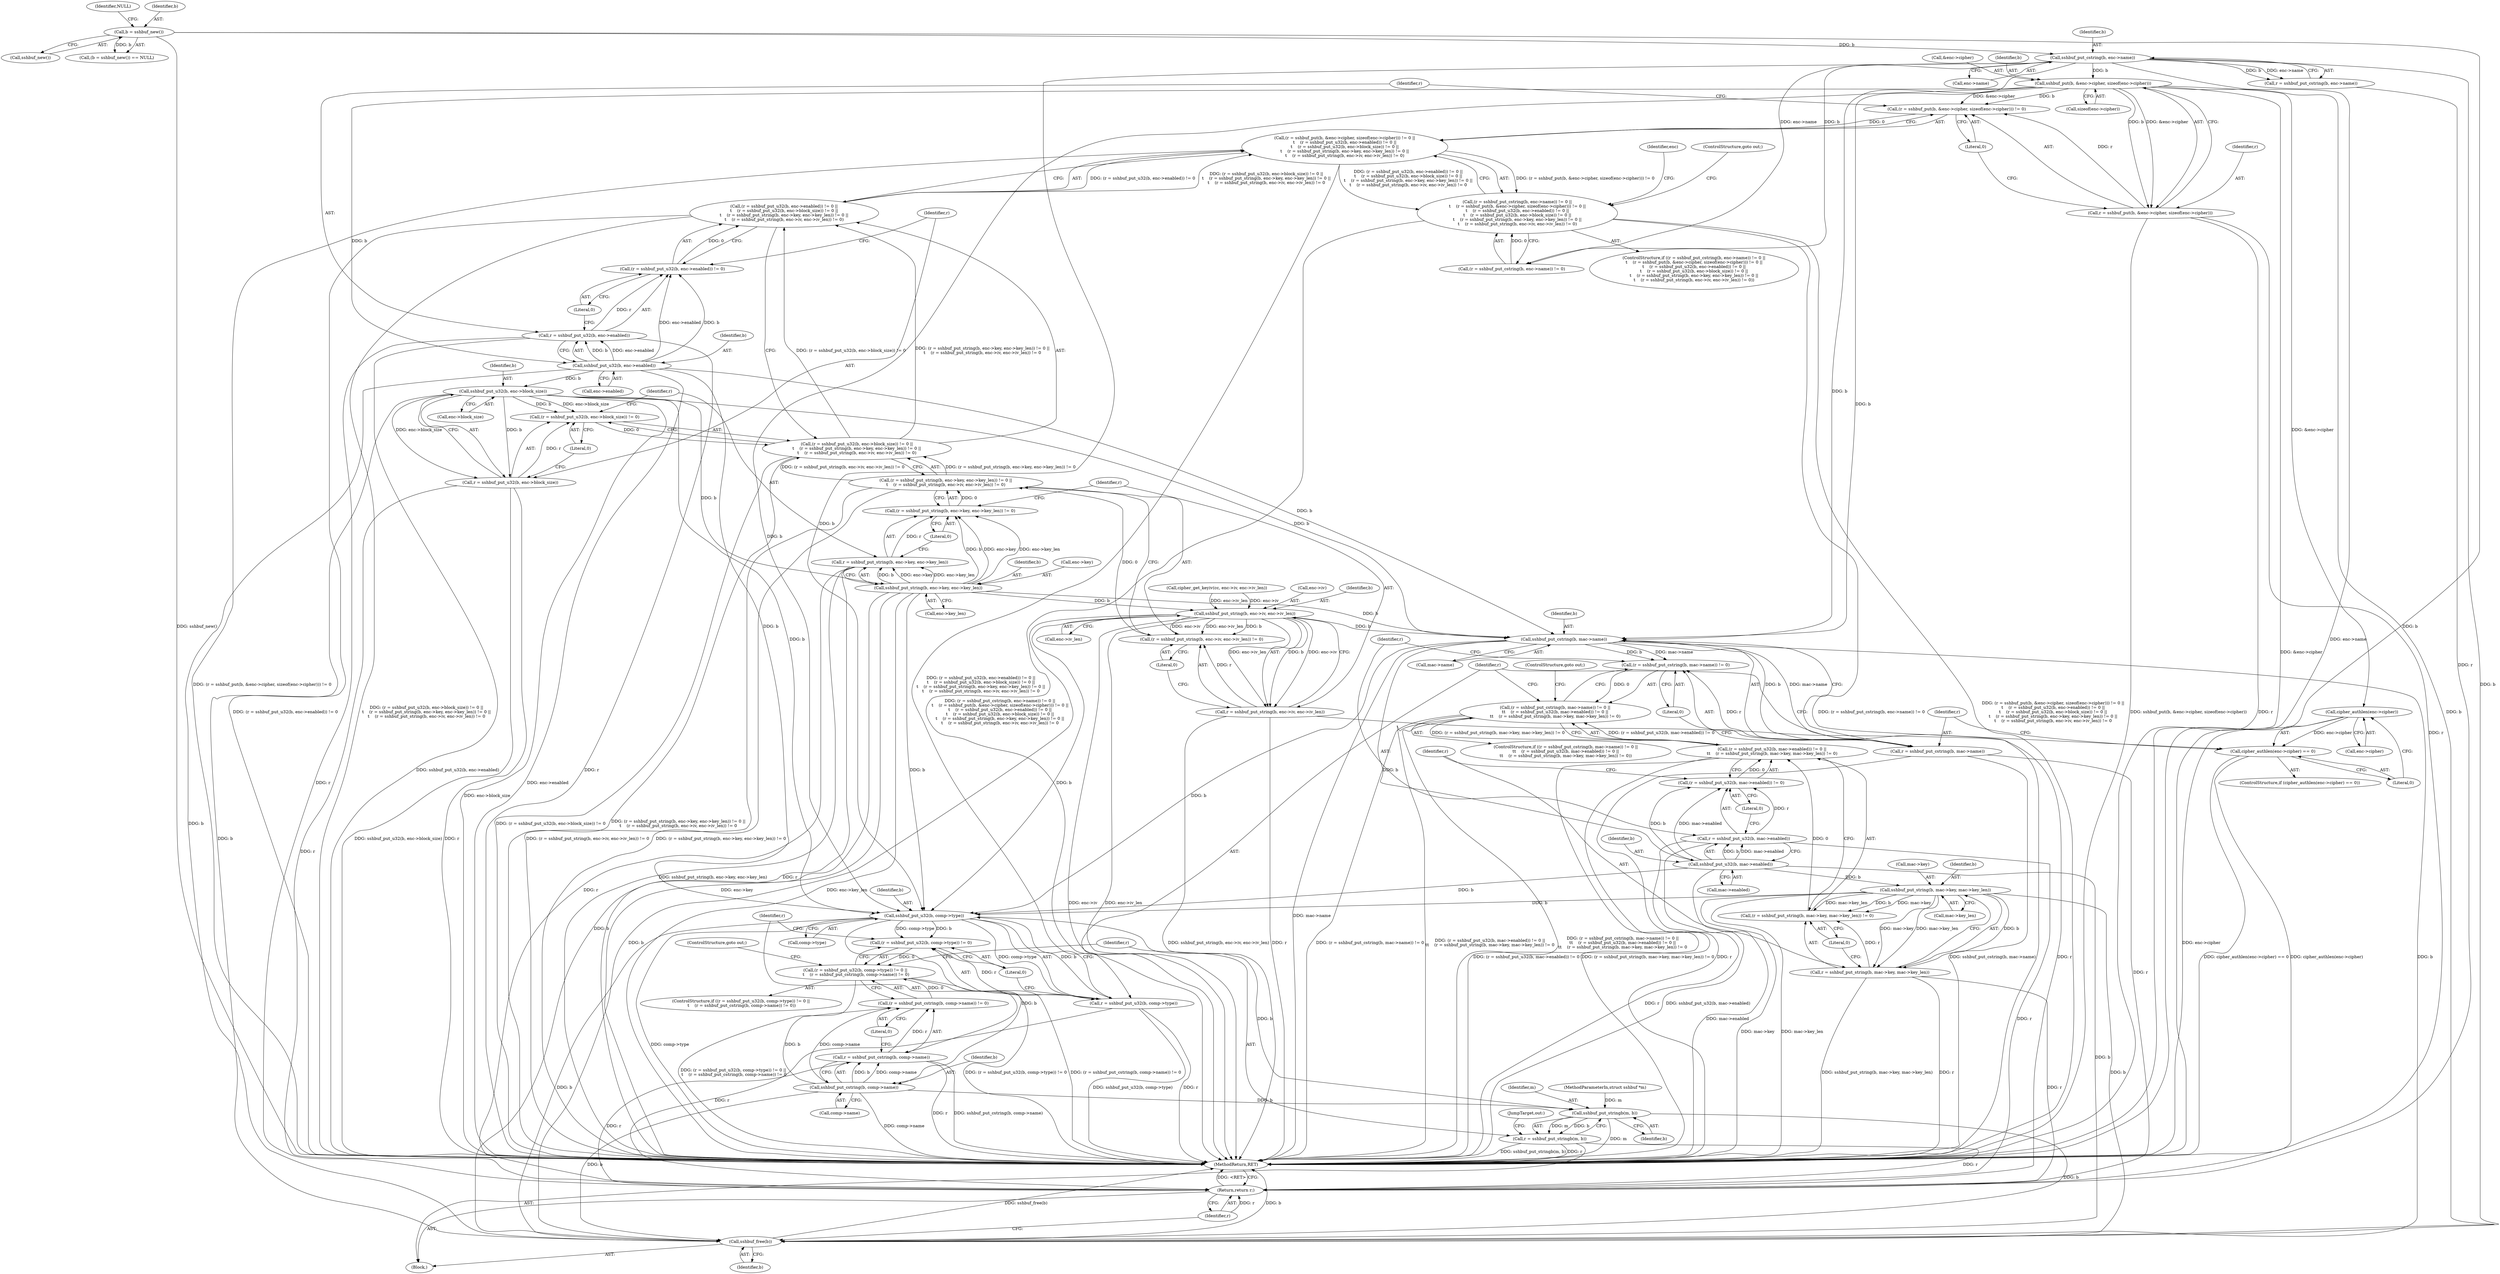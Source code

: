 digraph "0_src_3095060f479b86288e31c79ecbc5131a66bcd2f9_3@pointer" {
"1000199" [label="(Call,sshbuf_put(b, &enc->cipher, sizeof(enc->cipher)))"];
"1000189" [label="(Call,sshbuf_put_cstring(b, enc->name))"];
"1000178" [label="(Call,b = sshbuf_new())"];
"1000196" [label="(Call,(r = sshbuf_put(b, &enc->cipher, sizeof(enc->cipher))) != 0)"];
"1000195" [label="(Call,(r = sshbuf_put(b, &enc->cipher, sizeof(enc->cipher))) != 0 ||\n\t    (r = sshbuf_put_u32(b, enc->enabled)) != 0 ||\n\t    (r = sshbuf_put_u32(b, enc->block_size)) != 0 ||\n\t    (r = sshbuf_put_string(b, enc->key, enc->key_len)) != 0 ||\n\t    (r = sshbuf_put_string(b, enc->iv, enc->iv_len)) != 0)"];
"1000185" [label="(Call,(r = sshbuf_put_cstring(b, enc->name)) != 0 ||\n\t    (r = sshbuf_put(b, &enc->cipher, sizeof(enc->cipher))) != 0 ||\n\t    (r = sshbuf_put_u32(b, enc->enabled)) != 0 ||\n\t    (r = sshbuf_put_u32(b, enc->block_size)) != 0 ||\n\t    (r = sshbuf_put_string(b, enc->key, enc->key_len)) != 0 ||\n\t    (r = sshbuf_put_string(b, enc->iv, enc->iv_len)) != 0)"];
"1000197" [label="(Call,r = sshbuf_put(b, &enc->cipher, sizeof(enc->cipher)))"];
"1000327" [label="(Return,return r;)"];
"1000214" [label="(Call,sshbuf_put_u32(b, enc->enabled))"];
"1000211" [label="(Call,(r = sshbuf_put_u32(b, enc->enabled)) != 0)"];
"1000210" [label="(Call,(r = sshbuf_put_u32(b, enc->enabled)) != 0 ||\n\t    (r = sshbuf_put_u32(b, enc->block_size)) != 0 ||\n\t    (r = sshbuf_put_string(b, enc->key, enc->key_len)) != 0 ||\n\t    (r = sshbuf_put_string(b, enc->iv, enc->iv_len)) != 0)"];
"1000212" [label="(Call,r = sshbuf_put_u32(b, enc->enabled))"];
"1000224" [label="(Call,sshbuf_put_u32(b, enc->block_size))"];
"1000221" [label="(Call,(r = sshbuf_put_u32(b, enc->block_size)) != 0)"];
"1000220" [label="(Call,(r = sshbuf_put_u32(b, enc->block_size)) != 0 ||\n\t    (r = sshbuf_put_string(b, enc->key, enc->key_len)) != 0 ||\n\t    (r = sshbuf_put_string(b, enc->iv, enc->iv_len)) != 0)"];
"1000222" [label="(Call,r = sshbuf_put_u32(b, enc->block_size))"];
"1000234" [label="(Call,sshbuf_put_string(b, enc->key, enc->key_len))"];
"1000231" [label="(Call,(r = sshbuf_put_string(b, enc->key, enc->key_len)) != 0)"];
"1000230" [label="(Call,(r = sshbuf_put_string(b, enc->key, enc->key_len)) != 0 ||\n\t    (r = sshbuf_put_string(b, enc->iv, enc->iv_len)) != 0)"];
"1000232" [label="(Call,r = sshbuf_put_string(b, enc->key, enc->key_len))"];
"1000246" [label="(Call,sshbuf_put_string(b, enc->iv, enc->iv_len))"];
"1000243" [label="(Call,(r = sshbuf_put_string(b, enc->iv, enc->iv_len)) != 0)"];
"1000244" [label="(Call,r = sshbuf_put_string(b, enc->iv, enc->iv_len))"];
"1000269" [label="(Call,sshbuf_put_cstring(b, mac->name))"];
"1000266" [label="(Call,(r = sshbuf_put_cstring(b, mac->name)) != 0)"];
"1000265" [label="(Call,(r = sshbuf_put_cstring(b, mac->name)) != 0 ||\n\t\t    (r = sshbuf_put_u32(b, mac->enabled)) != 0 ||\n\t\t    (r = sshbuf_put_string(b, mac->key, mac->key_len)) != 0)"];
"1000267" [label="(Call,r = sshbuf_put_cstring(b, mac->name))"];
"1000279" [label="(Call,sshbuf_put_u32(b, mac->enabled))"];
"1000276" [label="(Call,(r = sshbuf_put_u32(b, mac->enabled)) != 0)"];
"1000275" [label="(Call,(r = sshbuf_put_u32(b, mac->enabled)) != 0 ||\n\t\t    (r = sshbuf_put_string(b, mac->key, mac->key_len)) != 0)"];
"1000277" [label="(Call,r = sshbuf_put_u32(b, mac->enabled))"];
"1000288" [label="(Call,sshbuf_put_string(b, mac->key, mac->key_len))"];
"1000285" [label="(Call,(r = sshbuf_put_string(b, mac->key, mac->key_len)) != 0)"];
"1000286" [label="(Call,r = sshbuf_put_string(b, mac->key, mac->key_len))"];
"1000303" [label="(Call,sshbuf_put_u32(b, comp->type))"];
"1000300" [label="(Call,(r = sshbuf_put_u32(b, comp->type)) != 0)"];
"1000299" [label="(Call,(r = sshbuf_put_u32(b, comp->type)) != 0 ||\n \t    (r = sshbuf_put_cstring(b, comp->name)) != 0)"];
"1000301" [label="(Call,r = sshbuf_put_u32(b, comp->type))"];
"1000312" [label="(Call,sshbuf_put_cstring(b, comp->name))"];
"1000309" [label="(Call,(r = sshbuf_put_cstring(b, comp->name)) != 0)"];
"1000310" [label="(Call,r = sshbuf_put_cstring(b, comp->name))"];
"1000321" [label="(Call,sshbuf_put_stringb(m, b))"];
"1000319" [label="(Call,r = sshbuf_put_stringb(m, b))"];
"1000325" [label="(Call,sshbuf_free(b))"];
"1000258" [label="(Call,cipher_authlen(enc->cipher))"];
"1000257" [label="(Call,cipher_authlen(enc->cipher) == 0)"];
"1000288" [label="(Call,sshbuf_put_string(b, mac->key, mac->key_len))"];
"1000231" [label="(Call,(r = sshbuf_put_string(b, enc->key, enc->key_len)) != 0)"];
"1000200" [label="(Identifier,b)"];
"1000180" [label="(Call,sshbuf_new())"];
"1000242" [label="(Literal,0)"];
"1000226" [label="(Call,enc->block_size)"];
"1000232" [label="(Call,r = sshbuf_put_string(b, enc->key, enc->key_len))"];
"1000322" [label="(Identifier,m)"];
"1000327" [label="(Return,return r;)"];
"1000177" [label="(Call,(b = sshbuf_new()) == NULL)"];
"1000191" [label="(Call,enc->name)"];
"1000262" [label="(Literal,0)"];
"1000319" [label="(Call,r = sshbuf_put_stringb(m, b))"];
"1000257" [label="(Call,cipher_authlen(enc->cipher) == 0)"];
"1000243" [label="(Call,(r = sshbuf_put_string(b, enc->iv, enc->iv_len)) != 0)"];
"1000290" [label="(Call,mac->key)"];
"1000298" [label="(ControlStructure,if ((r = sshbuf_put_u32(b, comp->type)) != 0 ||\n \t    (r = sshbuf_put_cstring(b, comp->name)) != 0))"];
"1000265" [label="(Call,(r = sshbuf_put_cstring(b, mac->name)) != 0 ||\n\t\t    (r = sshbuf_put_u32(b, mac->enabled)) != 0 ||\n\t\t    (r = sshbuf_put_string(b, mac->key, mac->key_len)) != 0)"];
"1000224" [label="(Call,sshbuf_put_u32(b, enc->block_size))"];
"1000270" [label="(Identifier,b)"];
"1000269" [label="(Call,sshbuf_put_cstring(b, mac->name))"];
"1000215" [label="(Identifier,b)"];
"1000318" [label="(ControlStructure,goto out;)"];
"1000219" [label="(Literal,0)"];
"1000326" [label="(Identifier,b)"];
"1000247" [label="(Identifier,b)"];
"1000325" [label="(Call,sshbuf_free(b))"];
"1000220" [label="(Call,(r = sshbuf_put_u32(b, enc->block_size)) != 0 ||\n\t    (r = sshbuf_put_string(b, enc->key, enc->key_len)) != 0 ||\n\t    (r = sshbuf_put_string(b, enc->iv, enc->iv_len)) != 0)"];
"1000324" [label="(JumpTarget,out:)"];
"1000285" [label="(Call,(r = sshbuf_put_string(b, mac->key, mac->key_len)) != 0)"];
"1000212" [label="(Call,r = sshbuf_put_u32(b, enc->enabled))"];
"1000284" [label="(Literal,0)"];
"1000302" [label="(Identifier,r)"];
"1000195" [label="(Call,(r = sshbuf_put(b, &enc->cipher, sizeof(enc->cipher))) != 0 ||\n\t    (r = sshbuf_put_u32(b, enc->enabled)) != 0 ||\n\t    (r = sshbuf_put_u32(b, enc->block_size)) != 0 ||\n\t    (r = sshbuf_put_string(b, enc->key, enc->key_len)) != 0 ||\n\t    (r = sshbuf_put_string(b, enc->iv, enc->iv_len)) != 0)"];
"1000274" [label="(Literal,0)"];
"1000216" [label="(Call,enc->enabled)"];
"1000299" [label="(Call,(r = sshbuf_put_u32(b, comp->type)) != 0 ||\n \t    (r = sshbuf_put_cstring(b, comp->name)) != 0)"];
"1000309" [label="(Call,(r = sshbuf_put_cstring(b, comp->name)) != 0)"];
"1000279" [label="(Call,sshbuf_put_u32(b, mac->enabled))"];
"1000222" [label="(Call,r = sshbuf_put_u32(b, enc->block_size))"];
"1000213" [label="(Identifier,r)"];
"1000185" [label="(Call,(r = sshbuf_put_cstring(b, enc->name)) != 0 ||\n\t    (r = sshbuf_put(b, &enc->cipher, sizeof(enc->cipher))) != 0 ||\n\t    (r = sshbuf_put_u32(b, enc->enabled)) != 0 ||\n\t    (r = sshbuf_put_u32(b, enc->block_size)) != 0 ||\n\t    (r = sshbuf_put_string(b, enc->key, enc->key_len)) != 0 ||\n\t    (r = sshbuf_put_string(b, enc->iv, enc->iv_len)) != 0)"];
"1000245" [label="(Identifier,r)"];
"1000181" [label="(Identifier,NULL)"];
"1000246" [label="(Call,sshbuf_put_string(b, enc->iv, enc->iv_len))"];
"1000255" [label="(ControlStructure,goto out;)"];
"1000201" [label="(Call,&enc->cipher)"];
"1000187" [label="(Call,r = sshbuf_put_cstring(b, enc->name))"];
"1000233" [label="(Identifier,r)"];
"1000244" [label="(Call,r = sshbuf_put_string(b, enc->iv, enc->iv_len))"];
"1000308" [label="(Literal,0)"];
"1000276" [label="(Call,(r = sshbuf_put_u32(b, mac->enabled)) != 0)"];
"1000190" [label="(Identifier,b)"];
"1000209" [label="(Literal,0)"];
"1000320" [label="(Identifier,r)"];
"1000301" [label="(Call,r = sshbuf_put_u32(b, comp->type))"];
"1000210" [label="(Call,(r = sshbuf_put_u32(b, enc->enabled)) != 0 ||\n\t    (r = sshbuf_put_u32(b, enc->block_size)) != 0 ||\n\t    (r = sshbuf_put_string(b, enc->key, enc->key_len)) != 0 ||\n\t    (r = sshbuf_put_string(b, enc->iv, enc->iv_len)) != 0)"];
"1000102" [label="(MethodParameterIn,struct sshbuf *m)"];
"1000184" [label="(ControlStructure,if ((r = sshbuf_put_cstring(b, enc->name)) != 0 ||\n\t    (r = sshbuf_put(b, &enc->cipher, sizeof(enc->cipher))) != 0 ||\n\t    (r = sshbuf_put_u32(b, enc->enabled)) != 0 ||\n\t    (r = sshbuf_put_u32(b, enc->block_size)) != 0 ||\n\t    (r = sshbuf_put_string(b, enc->key, enc->key_len)) != 0 ||\n\t    (r = sshbuf_put_string(b, enc->iv, enc->iv_len)) != 0))"];
"1000225" [label="(Identifier,b)"];
"1000223" [label="(Identifier,r)"];
"1000304" [label="(Identifier,b)"];
"1000266" [label="(Call,(r = sshbuf_put_cstring(b, mac->name)) != 0)"];
"1000211" [label="(Call,(r = sshbuf_put_u32(b, enc->enabled)) != 0)"];
"1000264" [label="(ControlStructure,if ((r = sshbuf_put_cstring(b, mac->name)) != 0 ||\n\t\t    (r = sshbuf_put_u32(b, mac->enabled)) != 0 ||\n\t\t    (r = sshbuf_put_string(b, mac->key, mac->key_len)) != 0))"];
"1000281" [label="(Call,mac->enabled)"];
"1000329" [label="(MethodReturn,RET)"];
"1000105" [label="(Block,)"];
"1000278" [label="(Identifier,r)"];
"1000259" [label="(Call,enc->cipher)"];
"1000286" [label="(Call,r = sshbuf_put_string(b, mac->key, mac->key_len))"];
"1000198" [label="(Identifier,r)"];
"1000311" [label="(Identifier,r)"];
"1000214" [label="(Call,sshbuf_put_u32(b, enc->enabled))"];
"1000258" [label="(Call,cipher_authlen(enc->cipher))"];
"1000178" [label="(Call,b = sshbuf_new())"];
"1000239" [label="(Call,enc->key_len)"];
"1000186" [label="(Call,(r = sshbuf_put_cstring(b, enc->name)) != 0)"];
"1000305" [label="(Call,comp->type)"];
"1000236" [label="(Call,enc->key)"];
"1000296" [label="(Literal,0)"];
"1000260" [label="(Identifier,enc)"];
"1000197" [label="(Call,r = sshbuf_put(b, &enc->cipher, sizeof(enc->cipher)))"];
"1000199" [label="(Call,sshbuf_put(b, &enc->cipher, sizeof(enc->cipher)))"];
"1000297" [label="(ControlStructure,goto out;)"];
"1000267" [label="(Call,r = sshbuf_put_cstring(b, mac->name))"];
"1000277" [label="(Call,r = sshbuf_put_u32(b, mac->enabled))"];
"1000323" [label="(Identifier,b)"];
"1000230" [label="(Call,(r = sshbuf_put_string(b, enc->key, enc->key_len)) != 0 ||\n\t    (r = sshbuf_put_string(b, enc->iv, enc->iv_len)) != 0)"];
"1000234" [label="(Call,sshbuf_put_string(b, enc->key, enc->key_len))"];
"1000303" [label="(Call,sshbuf_put_u32(b, comp->type))"];
"1000165" [label="(Call,cipher_get_keyiv(cc, enc->iv, enc->iv_len))"];
"1000312" [label="(Call,sshbuf_put_cstring(b, comp->name))"];
"1000317" [label="(Literal,0)"];
"1000205" [label="(Call,sizeof(enc->cipher))"];
"1000271" [label="(Call,mac->name)"];
"1000179" [label="(Identifier,b)"];
"1000229" [label="(Literal,0)"];
"1000235" [label="(Identifier,b)"];
"1000256" [label="(ControlStructure,if (cipher_authlen(enc->cipher) == 0))"];
"1000280" [label="(Identifier,b)"];
"1000189" [label="(Call,sshbuf_put_cstring(b, enc->name))"];
"1000254" [label="(Literal,0)"];
"1000221" [label="(Call,(r = sshbuf_put_u32(b, enc->block_size)) != 0)"];
"1000313" [label="(Identifier,b)"];
"1000287" [label="(Identifier,r)"];
"1000196" [label="(Call,(r = sshbuf_put(b, &enc->cipher, sizeof(enc->cipher))) != 0)"];
"1000289" [label="(Identifier,b)"];
"1000300" [label="(Call,(r = sshbuf_put_u32(b, comp->type)) != 0)"];
"1000248" [label="(Call,enc->iv)"];
"1000293" [label="(Call,mac->key_len)"];
"1000268" [label="(Identifier,r)"];
"1000275" [label="(Call,(r = sshbuf_put_u32(b, mac->enabled)) != 0 ||\n\t\t    (r = sshbuf_put_string(b, mac->key, mac->key_len)) != 0)"];
"1000251" [label="(Call,enc->iv_len)"];
"1000328" [label="(Identifier,r)"];
"1000314" [label="(Call,comp->name)"];
"1000310" [label="(Call,r = sshbuf_put_cstring(b, comp->name))"];
"1000321" [label="(Call,sshbuf_put_stringb(m, b))"];
"1000199" -> "1000197"  [label="AST: "];
"1000199" -> "1000205"  [label="CFG: "];
"1000200" -> "1000199"  [label="AST: "];
"1000201" -> "1000199"  [label="AST: "];
"1000205" -> "1000199"  [label="AST: "];
"1000197" -> "1000199"  [label="CFG: "];
"1000199" -> "1000329"  [label="DDG: &enc->cipher"];
"1000199" -> "1000196"  [label="DDG: b"];
"1000199" -> "1000196"  [label="DDG: &enc->cipher"];
"1000199" -> "1000197"  [label="DDG: b"];
"1000199" -> "1000197"  [label="DDG: &enc->cipher"];
"1000189" -> "1000199"  [label="DDG: b"];
"1000199" -> "1000214"  [label="DDG: b"];
"1000199" -> "1000258"  [label="DDG: &enc->cipher"];
"1000199" -> "1000269"  [label="DDG: b"];
"1000199" -> "1000303"  [label="DDG: b"];
"1000199" -> "1000325"  [label="DDG: b"];
"1000189" -> "1000187"  [label="AST: "];
"1000189" -> "1000191"  [label="CFG: "];
"1000190" -> "1000189"  [label="AST: "];
"1000191" -> "1000189"  [label="AST: "];
"1000187" -> "1000189"  [label="CFG: "];
"1000189" -> "1000329"  [label="DDG: enc->name"];
"1000189" -> "1000186"  [label="DDG: b"];
"1000189" -> "1000186"  [label="DDG: enc->name"];
"1000189" -> "1000187"  [label="DDG: b"];
"1000189" -> "1000187"  [label="DDG: enc->name"];
"1000178" -> "1000189"  [label="DDG: b"];
"1000189" -> "1000269"  [label="DDG: b"];
"1000189" -> "1000303"  [label="DDG: b"];
"1000189" -> "1000325"  [label="DDG: b"];
"1000178" -> "1000177"  [label="AST: "];
"1000178" -> "1000180"  [label="CFG: "];
"1000179" -> "1000178"  [label="AST: "];
"1000180" -> "1000178"  [label="AST: "];
"1000181" -> "1000178"  [label="CFG: "];
"1000178" -> "1000329"  [label="DDG: b"];
"1000178" -> "1000329"  [label="DDG: sshbuf_new()"];
"1000178" -> "1000177"  [label="DDG: b"];
"1000196" -> "1000195"  [label="AST: "];
"1000196" -> "1000209"  [label="CFG: "];
"1000197" -> "1000196"  [label="AST: "];
"1000209" -> "1000196"  [label="AST: "];
"1000213" -> "1000196"  [label="CFG: "];
"1000195" -> "1000196"  [label="CFG: "];
"1000196" -> "1000195"  [label="DDG: 0"];
"1000197" -> "1000196"  [label="DDG: r"];
"1000195" -> "1000185"  [label="AST: "];
"1000195" -> "1000210"  [label="CFG: "];
"1000210" -> "1000195"  [label="AST: "];
"1000185" -> "1000195"  [label="CFG: "];
"1000195" -> "1000329"  [label="DDG: (r = sshbuf_put_u32(b, enc->enabled)) != 0 ||\n\t    (r = sshbuf_put_u32(b, enc->block_size)) != 0 ||\n\t    (r = sshbuf_put_string(b, enc->key, enc->key_len)) != 0 ||\n\t    (r = sshbuf_put_string(b, enc->iv, enc->iv_len)) != 0"];
"1000195" -> "1000329"  [label="DDG: (r = sshbuf_put(b, &enc->cipher, sizeof(enc->cipher))) != 0"];
"1000195" -> "1000185"  [label="DDG: (r = sshbuf_put(b, &enc->cipher, sizeof(enc->cipher))) != 0"];
"1000195" -> "1000185"  [label="DDG: (r = sshbuf_put_u32(b, enc->enabled)) != 0 ||\n\t    (r = sshbuf_put_u32(b, enc->block_size)) != 0 ||\n\t    (r = sshbuf_put_string(b, enc->key, enc->key_len)) != 0 ||\n\t    (r = sshbuf_put_string(b, enc->iv, enc->iv_len)) != 0"];
"1000210" -> "1000195"  [label="DDG: (r = sshbuf_put_u32(b, enc->enabled)) != 0"];
"1000210" -> "1000195"  [label="DDG: (r = sshbuf_put_u32(b, enc->block_size)) != 0 ||\n\t    (r = sshbuf_put_string(b, enc->key, enc->key_len)) != 0 ||\n\t    (r = sshbuf_put_string(b, enc->iv, enc->iv_len)) != 0"];
"1000185" -> "1000184"  [label="AST: "];
"1000185" -> "1000186"  [label="CFG: "];
"1000186" -> "1000185"  [label="AST: "];
"1000255" -> "1000185"  [label="CFG: "];
"1000260" -> "1000185"  [label="CFG: "];
"1000185" -> "1000329"  [label="DDG: (r = sshbuf_put_cstring(b, enc->name)) != 0 ||\n\t    (r = sshbuf_put(b, &enc->cipher, sizeof(enc->cipher))) != 0 ||\n\t    (r = sshbuf_put_u32(b, enc->enabled)) != 0 ||\n\t    (r = sshbuf_put_u32(b, enc->block_size)) != 0 ||\n\t    (r = sshbuf_put_string(b, enc->key, enc->key_len)) != 0 ||\n\t    (r = sshbuf_put_string(b, enc->iv, enc->iv_len)) != 0"];
"1000185" -> "1000329"  [label="DDG: (r = sshbuf_put_cstring(b, enc->name)) != 0"];
"1000185" -> "1000329"  [label="DDG: (r = sshbuf_put(b, &enc->cipher, sizeof(enc->cipher))) != 0 ||\n\t    (r = sshbuf_put_u32(b, enc->enabled)) != 0 ||\n\t    (r = sshbuf_put_u32(b, enc->block_size)) != 0 ||\n\t    (r = sshbuf_put_string(b, enc->key, enc->key_len)) != 0 ||\n\t    (r = sshbuf_put_string(b, enc->iv, enc->iv_len)) != 0"];
"1000186" -> "1000185"  [label="DDG: 0"];
"1000198" -> "1000197"  [label="AST: "];
"1000209" -> "1000197"  [label="CFG: "];
"1000197" -> "1000329"  [label="DDG: sshbuf_put(b, &enc->cipher, sizeof(enc->cipher))"];
"1000197" -> "1000329"  [label="DDG: r"];
"1000197" -> "1000327"  [label="DDG: r"];
"1000327" -> "1000105"  [label="AST: "];
"1000327" -> "1000328"  [label="CFG: "];
"1000328" -> "1000327"  [label="AST: "];
"1000329" -> "1000327"  [label="CFG: "];
"1000327" -> "1000329"  [label="DDG: <RET>"];
"1000328" -> "1000327"  [label="DDG: r"];
"1000187" -> "1000327"  [label="DDG: r"];
"1000222" -> "1000327"  [label="DDG: r"];
"1000232" -> "1000327"  [label="DDG: r"];
"1000286" -> "1000327"  [label="DDG: r"];
"1000310" -> "1000327"  [label="DDG: r"];
"1000267" -> "1000327"  [label="DDG: r"];
"1000212" -> "1000327"  [label="DDG: r"];
"1000301" -> "1000327"  [label="DDG: r"];
"1000277" -> "1000327"  [label="DDG: r"];
"1000319" -> "1000327"  [label="DDG: r"];
"1000244" -> "1000327"  [label="DDG: r"];
"1000214" -> "1000212"  [label="AST: "];
"1000214" -> "1000216"  [label="CFG: "];
"1000215" -> "1000214"  [label="AST: "];
"1000216" -> "1000214"  [label="AST: "];
"1000212" -> "1000214"  [label="CFG: "];
"1000214" -> "1000329"  [label="DDG: enc->enabled"];
"1000214" -> "1000211"  [label="DDG: b"];
"1000214" -> "1000211"  [label="DDG: enc->enabled"];
"1000214" -> "1000212"  [label="DDG: b"];
"1000214" -> "1000212"  [label="DDG: enc->enabled"];
"1000214" -> "1000224"  [label="DDG: b"];
"1000214" -> "1000269"  [label="DDG: b"];
"1000214" -> "1000303"  [label="DDG: b"];
"1000214" -> "1000325"  [label="DDG: b"];
"1000211" -> "1000210"  [label="AST: "];
"1000211" -> "1000219"  [label="CFG: "];
"1000212" -> "1000211"  [label="AST: "];
"1000219" -> "1000211"  [label="AST: "];
"1000223" -> "1000211"  [label="CFG: "];
"1000210" -> "1000211"  [label="CFG: "];
"1000211" -> "1000210"  [label="DDG: 0"];
"1000212" -> "1000211"  [label="DDG: r"];
"1000210" -> "1000220"  [label="CFG: "];
"1000220" -> "1000210"  [label="AST: "];
"1000210" -> "1000329"  [label="DDG: (r = sshbuf_put_u32(b, enc->enabled)) != 0"];
"1000210" -> "1000329"  [label="DDG: (r = sshbuf_put_u32(b, enc->block_size)) != 0 ||\n\t    (r = sshbuf_put_string(b, enc->key, enc->key_len)) != 0 ||\n\t    (r = sshbuf_put_string(b, enc->iv, enc->iv_len)) != 0"];
"1000220" -> "1000210"  [label="DDG: (r = sshbuf_put_u32(b, enc->block_size)) != 0"];
"1000220" -> "1000210"  [label="DDG: (r = sshbuf_put_string(b, enc->key, enc->key_len)) != 0 ||\n\t    (r = sshbuf_put_string(b, enc->iv, enc->iv_len)) != 0"];
"1000213" -> "1000212"  [label="AST: "];
"1000219" -> "1000212"  [label="CFG: "];
"1000212" -> "1000329"  [label="DDG: sshbuf_put_u32(b, enc->enabled)"];
"1000212" -> "1000329"  [label="DDG: r"];
"1000224" -> "1000222"  [label="AST: "];
"1000224" -> "1000226"  [label="CFG: "];
"1000225" -> "1000224"  [label="AST: "];
"1000226" -> "1000224"  [label="AST: "];
"1000222" -> "1000224"  [label="CFG: "];
"1000224" -> "1000329"  [label="DDG: enc->block_size"];
"1000224" -> "1000221"  [label="DDG: b"];
"1000224" -> "1000221"  [label="DDG: enc->block_size"];
"1000224" -> "1000222"  [label="DDG: b"];
"1000224" -> "1000222"  [label="DDG: enc->block_size"];
"1000224" -> "1000234"  [label="DDG: b"];
"1000224" -> "1000269"  [label="DDG: b"];
"1000224" -> "1000303"  [label="DDG: b"];
"1000224" -> "1000325"  [label="DDG: b"];
"1000221" -> "1000220"  [label="AST: "];
"1000221" -> "1000229"  [label="CFG: "];
"1000222" -> "1000221"  [label="AST: "];
"1000229" -> "1000221"  [label="AST: "];
"1000233" -> "1000221"  [label="CFG: "];
"1000220" -> "1000221"  [label="CFG: "];
"1000221" -> "1000220"  [label="DDG: 0"];
"1000222" -> "1000221"  [label="DDG: r"];
"1000220" -> "1000230"  [label="CFG: "];
"1000230" -> "1000220"  [label="AST: "];
"1000220" -> "1000329"  [label="DDG: (r = sshbuf_put_u32(b, enc->block_size)) != 0"];
"1000220" -> "1000329"  [label="DDG: (r = sshbuf_put_string(b, enc->key, enc->key_len)) != 0 ||\n\t    (r = sshbuf_put_string(b, enc->iv, enc->iv_len)) != 0"];
"1000230" -> "1000220"  [label="DDG: (r = sshbuf_put_string(b, enc->key, enc->key_len)) != 0"];
"1000230" -> "1000220"  [label="DDG: (r = sshbuf_put_string(b, enc->iv, enc->iv_len)) != 0"];
"1000223" -> "1000222"  [label="AST: "];
"1000229" -> "1000222"  [label="CFG: "];
"1000222" -> "1000329"  [label="DDG: r"];
"1000222" -> "1000329"  [label="DDG: sshbuf_put_u32(b, enc->block_size)"];
"1000234" -> "1000232"  [label="AST: "];
"1000234" -> "1000239"  [label="CFG: "];
"1000235" -> "1000234"  [label="AST: "];
"1000236" -> "1000234"  [label="AST: "];
"1000239" -> "1000234"  [label="AST: "];
"1000232" -> "1000234"  [label="CFG: "];
"1000234" -> "1000329"  [label="DDG: enc->key"];
"1000234" -> "1000329"  [label="DDG: enc->key_len"];
"1000234" -> "1000231"  [label="DDG: b"];
"1000234" -> "1000231"  [label="DDG: enc->key"];
"1000234" -> "1000231"  [label="DDG: enc->key_len"];
"1000234" -> "1000232"  [label="DDG: b"];
"1000234" -> "1000232"  [label="DDG: enc->key"];
"1000234" -> "1000232"  [label="DDG: enc->key_len"];
"1000234" -> "1000246"  [label="DDG: b"];
"1000234" -> "1000269"  [label="DDG: b"];
"1000234" -> "1000303"  [label="DDG: b"];
"1000234" -> "1000325"  [label="DDG: b"];
"1000231" -> "1000230"  [label="AST: "];
"1000231" -> "1000242"  [label="CFG: "];
"1000232" -> "1000231"  [label="AST: "];
"1000242" -> "1000231"  [label="AST: "];
"1000245" -> "1000231"  [label="CFG: "];
"1000230" -> "1000231"  [label="CFG: "];
"1000231" -> "1000230"  [label="DDG: 0"];
"1000232" -> "1000231"  [label="DDG: r"];
"1000230" -> "1000243"  [label="CFG: "];
"1000243" -> "1000230"  [label="AST: "];
"1000230" -> "1000329"  [label="DDG: (r = sshbuf_put_string(b, enc->iv, enc->iv_len)) != 0"];
"1000230" -> "1000329"  [label="DDG: (r = sshbuf_put_string(b, enc->key, enc->key_len)) != 0"];
"1000243" -> "1000230"  [label="DDG: 0"];
"1000233" -> "1000232"  [label="AST: "];
"1000242" -> "1000232"  [label="CFG: "];
"1000232" -> "1000329"  [label="DDG: r"];
"1000232" -> "1000329"  [label="DDG: sshbuf_put_string(b, enc->key, enc->key_len)"];
"1000246" -> "1000244"  [label="AST: "];
"1000246" -> "1000251"  [label="CFG: "];
"1000247" -> "1000246"  [label="AST: "];
"1000248" -> "1000246"  [label="AST: "];
"1000251" -> "1000246"  [label="AST: "];
"1000244" -> "1000246"  [label="CFG: "];
"1000246" -> "1000329"  [label="DDG: enc->iv"];
"1000246" -> "1000329"  [label="DDG: enc->iv_len"];
"1000246" -> "1000243"  [label="DDG: b"];
"1000246" -> "1000243"  [label="DDG: enc->iv"];
"1000246" -> "1000243"  [label="DDG: enc->iv_len"];
"1000246" -> "1000244"  [label="DDG: b"];
"1000246" -> "1000244"  [label="DDG: enc->iv"];
"1000246" -> "1000244"  [label="DDG: enc->iv_len"];
"1000165" -> "1000246"  [label="DDG: enc->iv"];
"1000165" -> "1000246"  [label="DDG: enc->iv_len"];
"1000246" -> "1000269"  [label="DDG: b"];
"1000246" -> "1000303"  [label="DDG: b"];
"1000246" -> "1000325"  [label="DDG: b"];
"1000243" -> "1000254"  [label="CFG: "];
"1000244" -> "1000243"  [label="AST: "];
"1000254" -> "1000243"  [label="AST: "];
"1000244" -> "1000243"  [label="DDG: r"];
"1000245" -> "1000244"  [label="AST: "];
"1000254" -> "1000244"  [label="CFG: "];
"1000244" -> "1000329"  [label="DDG: r"];
"1000244" -> "1000329"  [label="DDG: sshbuf_put_string(b, enc->iv, enc->iv_len)"];
"1000269" -> "1000267"  [label="AST: "];
"1000269" -> "1000271"  [label="CFG: "];
"1000270" -> "1000269"  [label="AST: "];
"1000271" -> "1000269"  [label="AST: "];
"1000267" -> "1000269"  [label="CFG: "];
"1000269" -> "1000329"  [label="DDG: mac->name"];
"1000269" -> "1000266"  [label="DDG: b"];
"1000269" -> "1000266"  [label="DDG: mac->name"];
"1000269" -> "1000267"  [label="DDG: b"];
"1000269" -> "1000267"  [label="DDG: mac->name"];
"1000269" -> "1000279"  [label="DDG: b"];
"1000269" -> "1000303"  [label="DDG: b"];
"1000269" -> "1000325"  [label="DDG: b"];
"1000266" -> "1000265"  [label="AST: "];
"1000266" -> "1000274"  [label="CFG: "];
"1000267" -> "1000266"  [label="AST: "];
"1000274" -> "1000266"  [label="AST: "];
"1000278" -> "1000266"  [label="CFG: "];
"1000265" -> "1000266"  [label="CFG: "];
"1000266" -> "1000265"  [label="DDG: 0"];
"1000267" -> "1000266"  [label="DDG: r"];
"1000265" -> "1000264"  [label="AST: "];
"1000265" -> "1000275"  [label="CFG: "];
"1000275" -> "1000265"  [label="AST: "];
"1000297" -> "1000265"  [label="CFG: "];
"1000302" -> "1000265"  [label="CFG: "];
"1000265" -> "1000329"  [label="DDG: (r = sshbuf_put_u32(b, mac->enabled)) != 0 ||\n\t\t    (r = sshbuf_put_string(b, mac->key, mac->key_len)) != 0"];
"1000265" -> "1000329"  [label="DDG: (r = sshbuf_put_cstring(b, mac->name)) != 0 ||\n\t\t    (r = sshbuf_put_u32(b, mac->enabled)) != 0 ||\n\t\t    (r = sshbuf_put_string(b, mac->key, mac->key_len)) != 0"];
"1000265" -> "1000329"  [label="DDG: (r = sshbuf_put_cstring(b, mac->name)) != 0"];
"1000275" -> "1000265"  [label="DDG: (r = sshbuf_put_u32(b, mac->enabled)) != 0"];
"1000275" -> "1000265"  [label="DDG: (r = sshbuf_put_string(b, mac->key, mac->key_len)) != 0"];
"1000268" -> "1000267"  [label="AST: "];
"1000274" -> "1000267"  [label="CFG: "];
"1000267" -> "1000329"  [label="DDG: sshbuf_put_cstring(b, mac->name)"];
"1000267" -> "1000329"  [label="DDG: r"];
"1000279" -> "1000277"  [label="AST: "];
"1000279" -> "1000281"  [label="CFG: "];
"1000280" -> "1000279"  [label="AST: "];
"1000281" -> "1000279"  [label="AST: "];
"1000277" -> "1000279"  [label="CFG: "];
"1000279" -> "1000329"  [label="DDG: mac->enabled"];
"1000279" -> "1000276"  [label="DDG: b"];
"1000279" -> "1000276"  [label="DDG: mac->enabled"];
"1000279" -> "1000277"  [label="DDG: b"];
"1000279" -> "1000277"  [label="DDG: mac->enabled"];
"1000279" -> "1000288"  [label="DDG: b"];
"1000279" -> "1000303"  [label="DDG: b"];
"1000279" -> "1000325"  [label="DDG: b"];
"1000276" -> "1000275"  [label="AST: "];
"1000276" -> "1000284"  [label="CFG: "];
"1000277" -> "1000276"  [label="AST: "];
"1000284" -> "1000276"  [label="AST: "];
"1000287" -> "1000276"  [label="CFG: "];
"1000275" -> "1000276"  [label="CFG: "];
"1000276" -> "1000275"  [label="DDG: 0"];
"1000277" -> "1000276"  [label="DDG: r"];
"1000275" -> "1000285"  [label="CFG: "];
"1000285" -> "1000275"  [label="AST: "];
"1000275" -> "1000329"  [label="DDG: (r = sshbuf_put_string(b, mac->key, mac->key_len)) != 0"];
"1000275" -> "1000329"  [label="DDG: (r = sshbuf_put_u32(b, mac->enabled)) != 0"];
"1000285" -> "1000275"  [label="DDG: 0"];
"1000278" -> "1000277"  [label="AST: "];
"1000284" -> "1000277"  [label="CFG: "];
"1000277" -> "1000329"  [label="DDG: r"];
"1000277" -> "1000329"  [label="DDG: sshbuf_put_u32(b, mac->enabled)"];
"1000288" -> "1000286"  [label="AST: "];
"1000288" -> "1000293"  [label="CFG: "];
"1000289" -> "1000288"  [label="AST: "];
"1000290" -> "1000288"  [label="AST: "];
"1000293" -> "1000288"  [label="AST: "];
"1000286" -> "1000288"  [label="CFG: "];
"1000288" -> "1000329"  [label="DDG: mac->key"];
"1000288" -> "1000329"  [label="DDG: mac->key_len"];
"1000288" -> "1000285"  [label="DDG: b"];
"1000288" -> "1000285"  [label="DDG: mac->key"];
"1000288" -> "1000285"  [label="DDG: mac->key_len"];
"1000288" -> "1000286"  [label="DDG: b"];
"1000288" -> "1000286"  [label="DDG: mac->key"];
"1000288" -> "1000286"  [label="DDG: mac->key_len"];
"1000288" -> "1000303"  [label="DDG: b"];
"1000288" -> "1000325"  [label="DDG: b"];
"1000285" -> "1000296"  [label="CFG: "];
"1000286" -> "1000285"  [label="AST: "];
"1000296" -> "1000285"  [label="AST: "];
"1000286" -> "1000285"  [label="DDG: r"];
"1000287" -> "1000286"  [label="AST: "];
"1000296" -> "1000286"  [label="CFG: "];
"1000286" -> "1000329"  [label="DDG: r"];
"1000286" -> "1000329"  [label="DDG: sshbuf_put_string(b, mac->key, mac->key_len)"];
"1000303" -> "1000301"  [label="AST: "];
"1000303" -> "1000305"  [label="CFG: "];
"1000304" -> "1000303"  [label="AST: "];
"1000305" -> "1000303"  [label="AST: "];
"1000301" -> "1000303"  [label="CFG: "];
"1000303" -> "1000329"  [label="DDG: comp->type"];
"1000303" -> "1000300"  [label="DDG: b"];
"1000303" -> "1000300"  [label="DDG: comp->type"];
"1000303" -> "1000301"  [label="DDG: b"];
"1000303" -> "1000301"  [label="DDG: comp->type"];
"1000303" -> "1000312"  [label="DDG: b"];
"1000303" -> "1000321"  [label="DDG: b"];
"1000303" -> "1000325"  [label="DDG: b"];
"1000300" -> "1000299"  [label="AST: "];
"1000300" -> "1000308"  [label="CFG: "];
"1000301" -> "1000300"  [label="AST: "];
"1000308" -> "1000300"  [label="AST: "];
"1000311" -> "1000300"  [label="CFG: "];
"1000299" -> "1000300"  [label="CFG: "];
"1000300" -> "1000299"  [label="DDG: 0"];
"1000301" -> "1000300"  [label="DDG: r"];
"1000299" -> "1000298"  [label="AST: "];
"1000299" -> "1000309"  [label="CFG: "];
"1000309" -> "1000299"  [label="AST: "];
"1000318" -> "1000299"  [label="CFG: "];
"1000320" -> "1000299"  [label="CFG: "];
"1000299" -> "1000329"  [label="DDG: (r = sshbuf_put_cstring(b, comp->name)) != 0"];
"1000299" -> "1000329"  [label="DDG: (r = sshbuf_put_u32(b, comp->type)) != 0 ||\n \t    (r = sshbuf_put_cstring(b, comp->name)) != 0"];
"1000299" -> "1000329"  [label="DDG: (r = sshbuf_put_u32(b, comp->type)) != 0"];
"1000309" -> "1000299"  [label="DDG: 0"];
"1000302" -> "1000301"  [label="AST: "];
"1000308" -> "1000301"  [label="CFG: "];
"1000301" -> "1000329"  [label="DDG: sshbuf_put_u32(b, comp->type)"];
"1000301" -> "1000329"  [label="DDG: r"];
"1000312" -> "1000310"  [label="AST: "];
"1000312" -> "1000314"  [label="CFG: "];
"1000313" -> "1000312"  [label="AST: "];
"1000314" -> "1000312"  [label="AST: "];
"1000310" -> "1000312"  [label="CFG: "];
"1000312" -> "1000329"  [label="DDG: comp->name"];
"1000312" -> "1000309"  [label="DDG: b"];
"1000312" -> "1000309"  [label="DDG: comp->name"];
"1000312" -> "1000310"  [label="DDG: b"];
"1000312" -> "1000310"  [label="DDG: comp->name"];
"1000312" -> "1000321"  [label="DDG: b"];
"1000312" -> "1000325"  [label="DDG: b"];
"1000309" -> "1000317"  [label="CFG: "];
"1000310" -> "1000309"  [label="AST: "];
"1000317" -> "1000309"  [label="AST: "];
"1000310" -> "1000309"  [label="DDG: r"];
"1000311" -> "1000310"  [label="AST: "];
"1000317" -> "1000310"  [label="CFG: "];
"1000310" -> "1000329"  [label="DDG: sshbuf_put_cstring(b, comp->name)"];
"1000310" -> "1000329"  [label="DDG: r"];
"1000321" -> "1000319"  [label="AST: "];
"1000321" -> "1000323"  [label="CFG: "];
"1000322" -> "1000321"  [label="AST: "];
"1000323" -> "1000321"  [label="AST: "];
"1000319" -> "1000321"  [label="CFG: "];
"1000321" -> "1000329"  [label="DDG: m"];
"1000321" -> "1000319"  [label="DDG: m"];
"1000321" -> "1000319"  [label="DDG: b"];
"1000102" -> "1000321"  [label="DDG: m"];
"1000321" -> "1000325"  [label="DDG: b"];
"1000319" -> "1000105"  [label="AST: "];
"1000320" -> "1000319"  [label="AST: "];
"1000324" -> "1000319"  [label="CFG: "];
"1000319" -> "1000329"  [label="DDG: sshbuf_put_stringb(m, b)"];
"1000319" -> "1000329"  [label="DDG: r"];
"1000325" -> "1000105"  [label="AST: "];
"1000325" -> "1000326"  [label="CFG: "];
"1000326" -> "1000325"  [label="AST: "];
"1000328" -> "1000325"  [label="CFG: "];
"1000325" -> "1000329"  [label="DDG: b"];
"1000325" -> "1000329"  [label="DDG: sshbuf_free(b)"];
"1000258" -> "1000257"  [label="AST: "];
"1000258" -> "1000259"  [label="CFG: "];
"1000259" -> "1000258"  [label="AST: "];
"1000262" -> "1000258"  [label="CFG: "];
"1000258" -> "1000329"  [label="DDG: enc->cipher"];
"1000258" -> "1000257"  [label="DDG: enc->cipher"];
"1000257" -> "1000256"  [label="AST: "];
"1000257" -> "1000262"  [label="CFG: "];
"1000262" -> "1000257"  [label="AST: "];
"1000268" -> "1000257"  [label="CFG: "];
"1000302" -> "1000257"  [label="CFG: "];
"1000257" -> "1000329"  [label="DDG: cipher_authlen(enc->cipher)"];
"1000257" -> "1000329"  [label="DDG: cipher_authlen(enc->cipher) == 0"];
}
